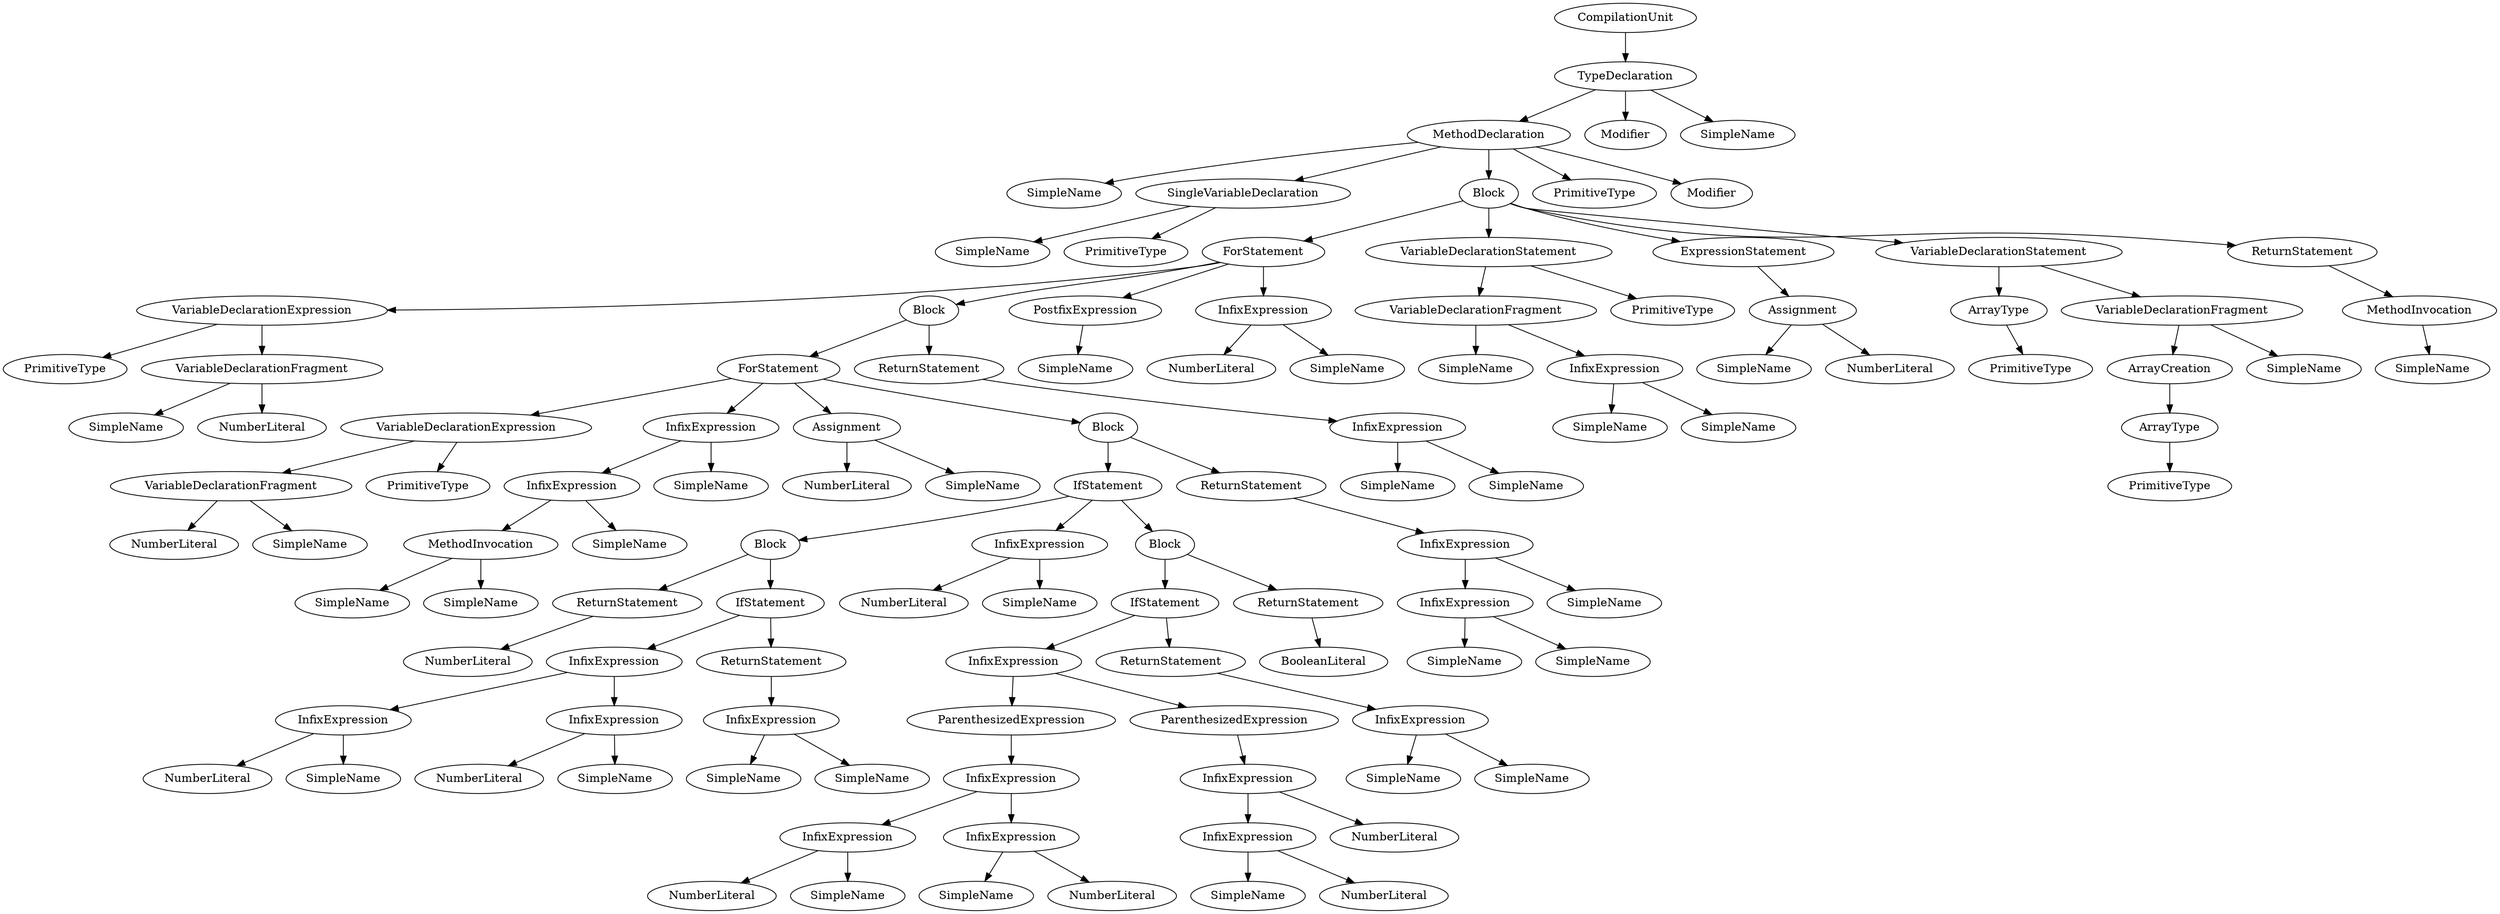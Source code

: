 digraph ast {
n43 [label="ForStatement"];
n0 [label="CompilationUnit"];
n69 [label="InfixExpression"];
n32 [label="VariableDeclarationExpression"];
n111 [label="SimpleName"];
n51 [label="InfixExpression"];
n4 [label="MethodDeclaration"];
n42 [label="Block"];
n15 [label="SimpleName"];
n68 [label="InfixExpression"];
n54 [label="SimpleName"];
n44 [label="VariableDeclarationExpression"];
n63 [label="NumberLiteral"];
n65 [label="IfStatement"];
n49 [label="InfixExpression"];
n98 [label="SimpleName"];
n7 [label="SimpleName"];
n66 [label="InfixExpression"];
n100 [label="ReturnStatement"];
n73 [label="SimpleName"];
n8 [label="SingleVariableDeclaration"];
n87 [label="Block"];
n2 [label="Modifier"];
n30 [label="PrimitiveType"];
n97 [label="InfixExpression"];
n61 [label="InfixExpression"];
n46 [label="VariableDeclarationFragment"];
n24 [label="ArrayType"];
n76 [label="InfixExpression"];
n93 [label="InfixExpression"];
n26 [label="VariableDeclarationFragment"];
n40 [label="PostfixExpression"];
n28 [label="ArrayCreation"];
n58 [label="NumberLiteral"];
n56 [label="Assignment"];
n109 [label="InfixExpression"];
n84 [label="SimpleName"];
n99 [label="SimpleName"];
n35 [label="SimpleName"];
n67 [label="ParenthesizedExpression"];
n71 [label="NumberLiteral"];
n39 [label="NumberLiteral"];
n18 [label="SimpleName"];
n25 [label="PrimitiveType"];
n11 [label="Block"];
n106 [label="SimpleName"];
n101 [label="NumberLiteral"];
n85 [label="ReturnStatement"];
n48 [label="NumberLiteral"];
n114 [label="SimpleName"];
n36 [label="NumberLiteral"];
n3 [label="SimpleName"];
n21 [label="SimpleName"];
n57 [label="SimpleName"];
n60 [label="IfStatement"];
n31 [label="ForStatement"];
n6 [label="PrimitiveType"];
n105 [label="InfixExpression"];
n103 [label="InfixExpression"];
n77 [label="InfixExpression"];
n83 [label="SimpleName"];
n86 [label="BooleanLiteral"];
n107 [label="SimpleName"];
n47 [label="SimpleName"];
n108 [label="ReturnStatement"];
n80 [label="NumberLiteral"];
n78 [label="SimpleName"];
n16 [label="InfixExpression"];
n20 [label="Assignment"];
n82 [label="InfixExpression"];
n5 [label="Modifier"];
n88 [label="IfStatement"];
n52 [label="MethodInvocation"];
n10 [label="SimpleName"];
n89 [label="InfixExpression"];
n12 [label="VariableDeclarationStatement"];
n14 [label="VariableDeclarationFragment"];
n13 [label="PrimitiveType"];
n17 [label="SimpleName"];
n55 [label="SimpleName"];
n50 [label="SimpleName"];
n75 [label="ParenthesizedExpression"];
n22 [label="NumberLiteral"];
n38 [label="SimpleName"];
n9 [label="PrimitiveType"];
n19 [label="ExpressionStatement"];
n70 [label="SimpleName"];
n41 [label="SimpleName"];
n33 [label="PrimitiveType"];
n95 [label="NumberLiteral"];
n96 [label="ReturnStatement"];
n74 [label="NumberLiteral"];
n79 [label="NumberLiteral"];
n104 [label="SimpleName"];
n27 [label="SimpleName"];
n102 [label="ReturnStatement"];
n23 [label="VariableDeclarationStatement"];
n64 [label="Block"];
n110 [label="SimpleName"];
n72 [label="InfixExpression"];
n94 [label="SimpleName"];
n34 [label="VariableDeclarationFragment"];
n1 [label="TypeDeclaration"];
n112 [label="ReturnStatement"];
n37 [label="InfixExpression"];
n90 [label="InfixExpression"];
n113 [label="MethodInvocation"];
n92 [label="NumberLiteral"];
n53 [label="SimpleName"];
n91 [label="SimpleName"];
n62 [label="SimpleName"];
n59 [label="Block"];
n45 [label="PrimitiveType"];
n29 [label="ArrayType"];
n81 [label="ReturnStatement"];

n0 -> n1
n1 -> n2
n1 -> n3
n1 -> n4
n4 -> n5
n4 -> n6
n4 -> n7
n4 -> n8
n8 -> n9
n8 -> n10
n4 -> n11
n11 -> n12
n12 -> n13
n12 -> n14
n14 -> n15
n14 -> n16
n16 -> n17
n16 -> n18
n11 -> n19
n19 -> n20
n20 -> n21
n20 -> n22
n11 -> n23
n23 -> n24
n24 -> n25
n23 -> n26
n26 -> n27
n26 -> n28
n28 -> n29
n29 -> n30
n11 -> n31
n31 -> n32
n32 -> n33
n32 -> n34
n34 -> n35
n34 -> n36
n31 -> n37
n37 -> n38
n37 -> n39
n31 -> n40
n40 -> n41
n31 -> n42
n42 -> n43
n43 -> n44
n44 -> n45
n44 -> n46
n46 -> n47
n46 -> n48
n43 -> n49
n49 -> n50
n49 -> n51
n51 -> n52
n52 -> n53
n52 -> n54
n51 -> n55
n43 -> n56
n56 -> n57
n56 -> n58
n43 -> n59
n59 -> n60
n60 -> n61
n61 -> n62
n61 -> n63
n60 -> n64
n64 -> n65
n65 -> n66
n66 -> n67
n67 -> n68
n68 -> n69
n69 -> n70
n69 -> n71
n68 -> n72
n72 -> n73
n72 -> n74
n66 -> n75
n75 -> n76
n76 -> n77
n77 -> n78
n77 -> n79
n76 -> n80
n65 -> n81
n81 -> n82
n82 -> n83
n82 -> n84
n64 -> n85
n85 -> n86
n60 -> n87
n87 -> n88
n88 -> n89
n89 -> n90
n90 -> n91
n90 -> n92
n89 -> n93
n93 -> n94
n93 -> n95
n88 -> n96
n96 -> n97
n97 -> n98
n97 -> n99
n87 -> n100
n100 -> n101
n59 -> n102
n102 -> n103
n103 -> n104
n103 -> n105
n105 -> n106
n105 -> n107
n42 -> n108
n108 -> n109
n109 -> n110
n109 -> n111
n11 -> n112
n112 -> n113
n113 -> n114

}